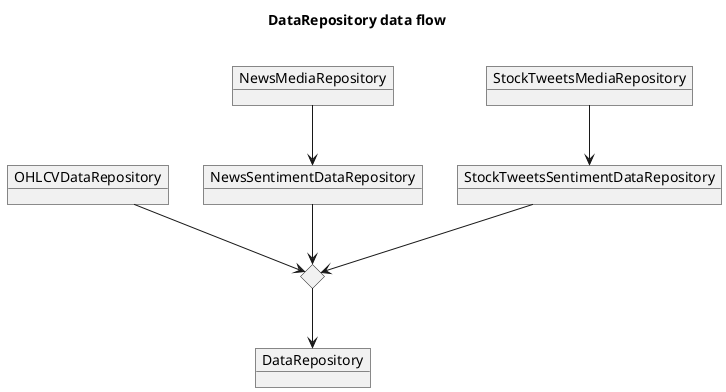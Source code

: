 @startuml
'https://plantuml.com/class-diagram
title
DataRepository data flow

end title

object DataRepository
object OHLCVDataRepository
object NewsMediaRepository
object NewsSentimentDataRepository
object StockTweetsMediaRepository
object StockTweetsSentimentDataRepository
diamond mergeData


OHLCVDataRepository --> mergeData

NewsMediaRepository --> NewsSentimentDataRepository
NewsSentimentDataRepository --> mergeData

StockTweetsMediaRepository --> StockTweetsSentimentDataRepository
StockTweetsSentimentDataRepository --> mergeData

mergeData --> DataRepository

@enduml